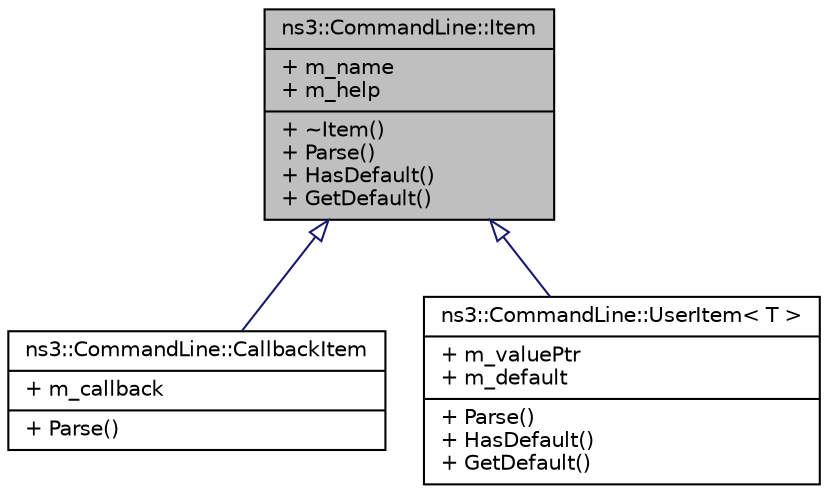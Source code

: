 digraph "ns3::CommandLine::Item"
{
  edge [fontname="Helvetica",fontsize="10",labelfontname="Helvetica",labelfontsize="10"];
  node [fontname="Helvetica",fontsize="10",shape=record];
  Node1 [label="{ns3::CommandLine::Item\n|+ m_name\l+ m_help\l|+ ~Item()\l+ Parse()\l+ HasDefault()\l+ GetDefault()\l}",height=0.2,width=0.4,color="black", fillcolor="grey75", style="filled", fontcolor="black"];
  Node1 -> Node2 [dir="back",color="midnightblue",fontsize="10",style="solid",arrowtail="onormal"];
  Node2 [label="{ns3::CommandLine::CallbackItem\n|+ m_callback\l|+ Parse()\l}",height=0.2,width=0.4,color="black", fillcolor="white", style="filled",URL="$d4/de2/classns3_1_1CommandLine_1_1CallbackItem.html",tooltip="An argument Item using a Callback to parse the input. "];
  Node1 -> Node3 [dir="back",color="midnightblue",fontsize="10",style="solid",arrowtail="onormal"];
  Node3 [label="{ns3::CommandLine::UserItem\< T \>\n|+ m_valuePtr\l+ m_default\l|+ Parse()\l+ HasDefault()\l+ GetDefault()\l}",height=0.2,width=0.4,color="black", fillcolor="white", style="filled",URL="$d1/d3f/classns3_1_1CommandLine_1_1UserItem.html",tooltip="An argument Item assigning to POD. "];
}
